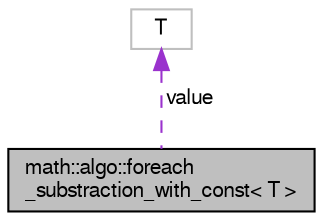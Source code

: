 digraph "math::algo::foreach_substraction_with_const&lt; T &gt;"
{
  edge [fontname="FreeSans",fontsize="10",labelfontname="FreeSans",labelfontsize="10"];
  node [fontname="FreeSans",fontsize="10",shape=record];
  Node0 [label="math::algo::foreach\l_substraction_with_const\< T \>",height=0.2,width=0.4,color="black", fillcolor="grey75", style="filled", fontcolor="black"];
  Node1 -> Node0 [dir="back",color="darkorchid3",fontsize="10",style="dashed",label=" value" ,fontname="FreeSans"];
  Node1 [label="T",height=0.2,width=0.4,color="grey75", fillcolor="white", style="filled"];
}
